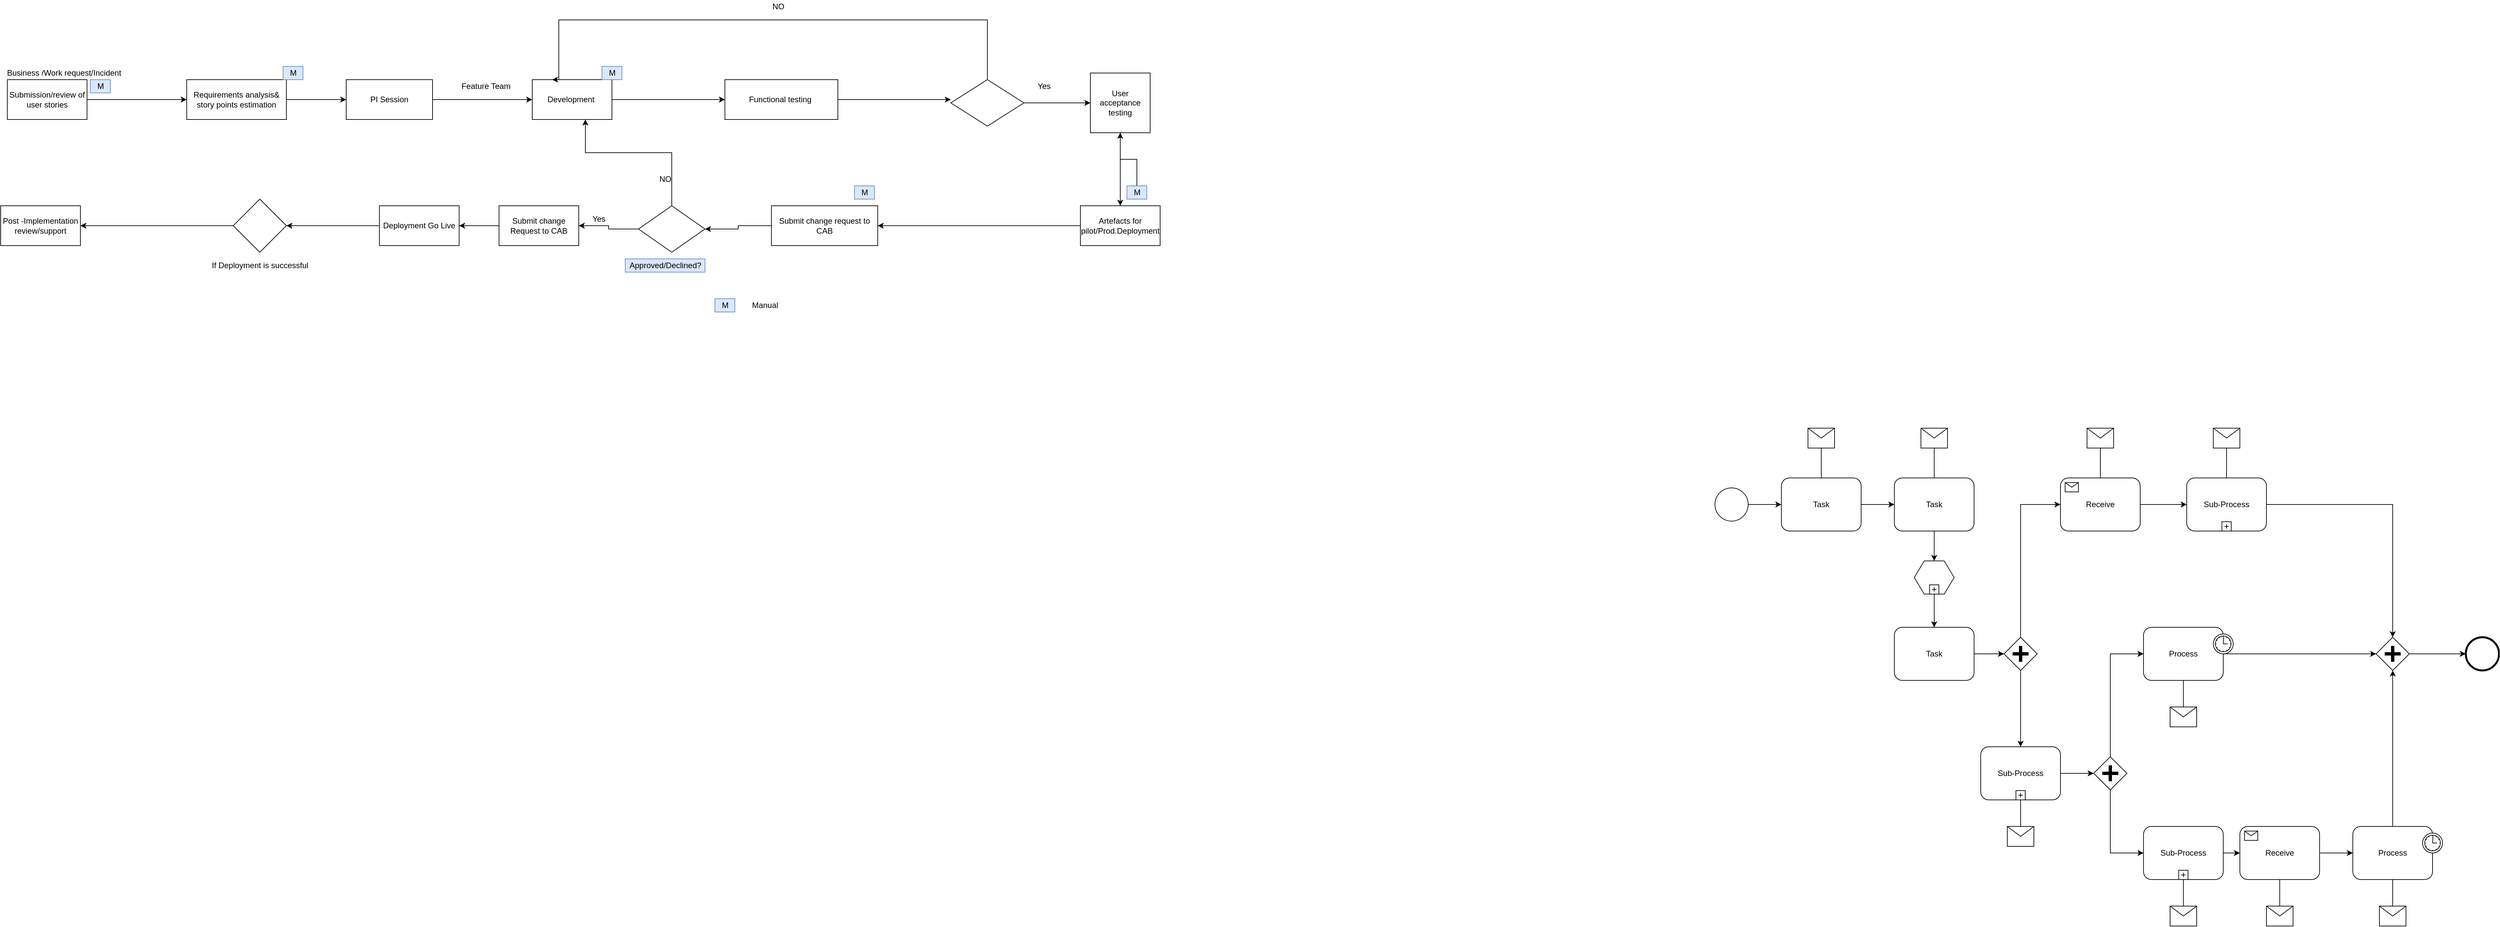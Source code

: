 <mxfile version="14.9.8" type="github">
  <diagram name="Page-1" id="2a216829-ef6e-dabb-86c1-c78162f3ba2b">
    <mxGraphModel dx="3332" dy="1536" grid="1" gridSize="10" guides="1" tooltips="1" connect="1" arrows="1" fold="1" page="1" pageScale="1" pageWidth="850" pageHeight="1100" background="none" math="0" shadow="0">
      <root>
        <mxCell id="0" />
        <mxCell id="1" parent="0" />
        <mxCell id="7a84cebc1def654-1" value="" style="shape=mxgraph.bpmn.shape;html=1;verticalLabelPosition=bottom;labelBackgroundColor=#ffffff;verticalAlign=top;perimeter=ellipsePerimeter;outline=standard;symbol=general;" parent="1" vertex="1">
          <mxGeometry x="260" y="265" width="50" height="50" as="geometry" />
        </mxCell>
        <mxCell id="7a84cebc1def654-2" value="Task" style="shape=ext;rounded=1;html=1;whiteSpace=wrap;" parent="1" vertex="1">
          <mxGeometry x="360" y="250" width="120" height="80" as="geometry" />
        </mxCell>
        <mxCell id="7a84cebc1def654-3" value="Task" style="shape=ext;rounded=1;html=1;whiteSpace=wrap;" parent="1" vertex="1">
          <mxGeometry x="530" y="250" width="120" height="80" as="geometry" />
        </mxCell>
        <mxCell id="7a84cebc1def654-4" value="" style="shape=message;whiteSpace=wrap;html=1;" parent="1" vertex="1">
          <mxGeometry x="400" y="175" width="40" height="30" as="geometry" />
        </mxCell>
        <mxCell id="7a84cebc1def654-5" value="" style="shape=message;whiteSpace=wrap;html=1;" parent="1" vertex="1">
          <mxGeometry x="570" y="175" width="40" height="30" as="geometry" />
        </mxCell>
        <mxCell id="7a84cebc1def654-6" value="" style="shape=hexagon;whiteSpace=wrap;html=1;perimeter=hexagonPerimeter;" parent="1" vertex="1">
          <mxGeometry x="560" y="375" width="60" height="50" as="geometry" />
        </mxCell>
        <mxCell id="7a84cebc1def654-7" value="" style="html=1;shape=plus;" parent="7a84cebc1def654-6" vertex="1">
          <mxGeometry x="0.5" y="1" width="14" height="14" relative="1" as="geometry">
            <mxPoint x="-7" y="-14" as="offset" />
          </mxGeometry>
        </mxCell>
        <mxCell id="7a84cebc1def654-8" value="Task" style="shape=ext;rounded=1;html=1;whiteSpace=wrap;" parent="1" vertex="1">
          <mxGeometry x="530" y="475" width="120" height="80" as="geometry" />
        </mxCell>
        <mxCell id="7a84cebc1def654-9" value="" style="shape=mxgraph.bpmn.shape;html=1;verticalLabelPosition=bottom;labelBackgroundColor=#ffffff;verticalAlign=top;perimeter=rhombusPerimeter;background=gateway;outline=none;symbol=parallelGw;" parent="1" vertex="1">
          <mxGeometry x="695" y="490" width="50" height="50" as="geometry" />
        </mxCell>
        <mxCell id="7a84cebc1def654-12" value="Sub-Process" style="html=1;whiteSpace=wrap;rounded=1;" parent="1" vertex="1">
          <mxGeometry x="970" y="250" width="120" height="80" as="geometry" />
        </mxCell>
        <mxCell id="7a84cebc1def654-13" value="" style="html=1;shape=plus;" parent="7a84cebc1def654-12" vertex="1">
          <mxGeometry x="0.5" y="1" width="14" height="14" relative="1" as="geometry">
            <mxPoint x="-7" y="-14" as="offset" />
          </mxGeometry>
        </mxCell>
        <mxCell id="7a84cebc1def654-14" value="Receive" style="html=1;whiteSpace=wrap;rounded=1;" parent="1" vertex="1">
          <mxGeometry x="780" y="250" width="120" height="80" as="geometry" />
        </mxCell>
        <mxCell id="7a84cebc1def654-15" value="" style="html=1;shape=message;" parent="7a84cebc1def654-14" vertex="1">
          <mxGeometry width="20" height="14" relative="1" as="geometry">
            <mxPoint x="7" y="7" as="offset" />
          </mxGeometry>
        </mxCell>
        <mxCell id="7a84cebc1def654-16" value="Process" style="html=1;whiteSpace=wrap;rounded=1;" parent="1" vertex="1">
          <mxGeometry x="905" y="475" width="120" height="80" as="geometry" />
        </mxCell>
        <mxCell id="7a84cebc1def654-17" value="" style="shape=mxgraph.bpmn.timer_start;perimeter=ellipsePerimeter;html=1;labelPosition=right;labelBackgroundColor=#ffffff;align=left;" parent="7a84cebc1def654-16" vertex="1">
          <mxGeometry x="1" width="30" height="30" relative="1" as="geometry">
            <mxPoint x="-15" y="10" as="offset" />
          </mxGeometry>
        </mxCell>
        <mxCell id="7a84cebc1def654-18" value="Process" style="html=1;whiteSpace=wrap;rounded=1;" parent="1" vertex="1">
          <mxGeometry x="1220" y="775" width="120" height="80" as="geometry" />
        </mxCell>
        <mxCell id="7a84cebc1def654-19" value="" style="shape=mxgraph.bpmn.timer_start;perimeter=ellipsePerimeter;html=1;labelPosition=right;labelBackgroundColor=#ffffff;align=left;" parent="7a84cebc1def654-18" vertex="1">
          <mxGeometry x="1" width="30" height="30" relative="1" as="geometry">
            <mxPoint x="-15" y="10" as="offset" />
          </mxGeometry>
        </mxCell>
        <mxCell id="7a84cebc1def654-20" value="Receive" style="html=1;whiteSpace=wrap;rounded=1;" parent="1" vertex="1">
          <mxGeometry x="1050" y="775" width="120" height="80" as="geometry" />
        </mxCell>
        <mxCell id="7a84cebc1def654-21" value="" style="html=1;shape=message;" parent="7a84cebc1def654-20" vertex="1">
          <mxGeometry width="20" height="14" relative="1" as="geometry">
            <mxPoint x="7" y="7" as="offset" />
          </mxGeometry>
        </mxCell>
        <mxCell id="7a84cebc1def654-22" value="Sub-Process" style="html=1;whiteSpace=wrap;rounded=1;" parent="1" vertex="1">
          <mxGeometry x="905" y="775" width="120" height="80" as="geometry" />
        </mxCell>
        <mxCell id="7a84cebc1def654-23" value="" style="html=1;shape=plus;" parent="7a84cebc1def654-22" vertex="1">
          <mxGeometry x="0.5" y="1" width="14" height="14" relative="1" as="geometry">
            <mxPoint x="-7" y="-14" as="offset" />
          </mxGeometry>
        </mxCell>
        <mxCell id="7a84cebc1def654-24" value="" style="shape=mxgraph.bpmn.shape;html=1;verticalLabelPosition=bottom;labelBackgroundColor=#ffffff;verticalAlign=top;perimeter=rhombusPerimeter;background=gateway;outline=none;symbol=parallelGw;" parent="1" vertex="1">
          <mxGeometry x="1255" y="490" width="50" height="50" as="geometry" />
        </mxCell>
        <mxCell id="7a84cebc1def654-26" value="" style="shape=mxgraph.bpmn.shape;html=1;verticalLabelPosition=bottom;labelBackgroundColor=#ffffff;verticalAlign=top;perimeter=ellipsePerimeter;outline=end;symbol=general;" parent="1" vertex="1">
          <mxGeometry x="1390" y="490.0" width="50" height="50" as="geometry" />
        </mxCell>
        <mxCell id="7a84cebc1def654-27" value="" style="shape=message;whiteSpace=wrap;html=1;" parent="1" vertex="1">
          <mxGeometry x="820" y="175" width="40" height="30" as="geometry" />
        </mxCell>
        <mxCell id="7a84cebc1def654-28" value="" style="shape=message;whiteSpace=wrap;html=1;" parent="1" vertex="1">
          <mxGeometry x="1010" y="175" width="40" height="30" as="geometry" />
        </mxCell>
        <mxCell id="7a84cebc1def654-29" value="Sub-Process" style="html=1;whiteSpace=wrap;rounded=1;" parent="1" vertex="1">
          <mxGeometry x="660" y="655" width="120" height="80" as="geometry" />
        </mxCell>
        <mxCell id="7a84cebc1def654-30" value="" style="html=1;shape=plus;" parent="7a84cebc1def654-29" vertex="1">
          <mxGeometry x="0.5" y="1" width="14" height="14" relative="1" as="geometry">
            <mxPoint x="-7" y="-14" as="offset" />
          </mxGeometry>
        </mxCell>
        <mxCell id="7a84cebc1def654-31" value="" style="shape=message;whiteSpace=wrap;html=1;" parent="1" vertex="1">
          <mxGeometry x="700" y="775" width="40" height="30" as="geometry" />
        </mxCell>
        <mxCell id="7a84cebc1def654-32" value="" style="shape=message;whiteSpace=wrap;html=1;" parent="1" vertex="1">
          <mxGeometry x="1090" y="895" width="40" height="30" as="geometry" />
        </mxCell>
        <mxCell id="7a84cebc1def654-33" value="" style="shape=message;whiteSpace=wrap;html=1;" parent="1" vertex="1">
          <mxGeometry x="1260" y="895" width="40" height="30" as="geometry" />
        </mxCell>
        <mxCell id="7a84cebc1def654-34" value="" style="shape=message;whiteSpace=wrap;html=1;" parent="1" vertex="1">
          <mxGeometry x="945" y="895" width="40" height="30" as="geometry" />
        </mxCell>
        <mxCell id="7a84cebc1def654-35" value="" style="shape=message;whiteSpace=wrap;html=1;" parent="1" vertex="1">
          <mxGeometry x="945" y="595" width="40" height="30" as="geometry" />
        </mxCell>
        <mxCell id="7a84cebc1def654-36" style="edgeStyle=orthogonalEdgeStyle;rounded=0;html=1;jettySize=auto;orthogonalLoop=1;" parent="1" source="7a84cebc1def654-1" target="7a84cebc1def654-2" edge="1">
          <mxGeometry relative="1" as="geometry" />
        </mxCell>
        <mxCell id="7a84cebc1def654-37" style="edgeStyle=orthogonalEdgeStyle;rounded=0;html=1;jettySize=auto;orthogonalLoop=1;endArrow=none;endFill=0;" parent="1" source="7a84cebc1def654-4" target="7a84cebc1def654-2" edge="1">
          <mxGeometry relative="1" as="geometry" />
        </mxCell>
        <mxCell id="7a84cebc1def654-38" style="edgeStyle=orthogonalEdgeStyle;rounded=0;html=1;jettySize=auto;orthogonalLoop=1;endArrow=none;endFill=0;" parent="1" source="7a84cebc1def654-5" target="7a84cebc1def654-3" edge="1">
          <mxGeometry relative="1" as="geometry" />
        </mxCell>
        <mxCell id="7a84cebc1def654-39" style="edgeStyle=orthogonalEdgeStyle;rounded=0;html=1;jettySize=auto;orthogonalLoop=1;" parent="1" source="7a84cebc1def654-2" target="7a84cebc1def654-3" edge="1">
          <mxGeometry relative="1" as="geometry" />
        </mxCell>
        <mxCell id="7a84cebc1def654-40" style="edgeStyle=orthogonalEdgeStyle;rounded=0;html=1;jettySize=auto;orthogonalLoop=1;" parent="1" source="7a84cebc1def654-14" target="7a84cebc1def654-12" edge="1">
          <mxGeometry relative="1" as="geometry" />
        </mxCell>
        <mxCell id="7a84cebc1def654-41" style="edgeStyle=orthogonalEdgeStyle;rounded=0;html=1;jettySize=auto;orthogonalLoop=1;endArrow=none;endFill=0;" parent="1" source="7a84cebc1def654-27" target="7a84cebc1def654-14" edge="1">
          <mxGeometry relative="1" as="geometry" />
        </mxCell>
        <mxCell id="7a84cebc1def654-42" style="edgeStyle=orthogonalEdgeStyle;rounded=0;html=1;jettySize=auto;orthogonalLoop=1;endArrow=none;endFill=0;" parent="1" source="7a84cebc1def654-28" target="7a84cebc1def654-12" edge="1">
          <mxGeometry relative="1" as="geometry" />
        </mxCell>
        <mxCell id="7a84cebc1def654-43" style="edgeStyle=orthogonalEdgeStyle;rounded=0;html=1;jettySize=auto;orthogonalLoop=1;" parent="1" source="7a84cebc1def654-12" target="7a84cebc1def654-24" edge="1">
          <mxGeometry relative="1" as="geometry">
            <mxPoint x="1290.0" y="475" as="targetPoint" />
            <Array as="points">
              <mxPoint x="1280" y="290" />
            </Array>
          </mxGeometry>
        </mxCell>
        <mxCell id="7a84cebc1def654-44" style="edgeStyle=orthogonalEdgeStyle;rounded=0;html=1;jettySize=auto;orthogonalLoop=1;" parent="1" source="7a84cebc1def654-16" target="7a84cebc1def654-24" edge="1">
          <mxGeometry relative="1" as="geometry" />
        </mxCell>
        <mxCell id="7a84cebc1def654-45" style="edgeStyle=orthogonalEdgeStyle;rounded=0;html=1;jettySize=auto;orthogonalLoop=1;" parent="1" source="7a84cebc1def654-18" target="7a84cebc1def654-24" edge="1">
          <mxGeometry relative="1" as="geometry" />
        </mxCell>
        <mxCell id="7a84cebc1def654-46" style="edgeStyle=orthogonalEdgeStyle;rounded=0;html=1;jettySize=auto;orthogonalLoop=1;" parent="1" source="7a84cebc1def654-24" target="7a84cebc1def654-26" edge="1">
          <mxGeometry relative="1" as="geometry" />
        </mxCell>
        <mxCell id="7a84cebc1def654-47" style="edgeStyle=orthogonalEdgeStyle;rounded=0;html=1;jettySize=auto;orthogonalLoop=1;" parent="1" source="7a84cebc1def654-3" target="7a84cebc1def654-6" edge="1">
          <mxGeometry relative="1" as="geometry" />
        </mxCell>
        <mxCell id="7a84cebc1def654-48" style="edgeStyle=orthogonalEdgeStyle;rounded=0;html=1;jettySize=auto;orthogonalLoop=1;" parent="1" source="7a84cebc1def654-6" target="7a84cebc1def654-8" edge="1">
          <mxGeometry relative="1" as="geometry" />
        </mxCell>
        <mxCell id="7a84cebc1def654-49" style="edgeStyle=orthogonalEdgeStyle;rounded=0;html=1;jettySize=auto;orthogonalLoop=1;" parent="1" source="7a84cebc1def654-8" target="7a84cebc1def654-9" edge="1">
          <mxGeometry relative="1" as="geometry" />
        </mxCell>
        <mxCell id="7a84cebc1def654-50" style="edgeStyle=orthogonalEdgeStyle;rounded=0;html=1;jettySize=auto;orthogonalLoop=1;" parent="1" source="7a84cebc1def654-9" target="7a84cebc1def654-14" edge="1">
          <mxGeometry relative="1" as="geometry">
            <Array as="points">
              <mxPoint x="720" y="290" />
            </Array>
          </mxGeometry>
        </mxCell>
        <mxCell id="7a84cebc1def654-51" style="edgeStyle=orthogonalEdgeStyle;rounded=0;html=1;jettySize=auto;orthogonalLoop=1;" parent="1" source="7a84cebc1def654-9" target="7a84cebc1def654-29" edge="1">
          <mxGeometry relative="1" as="geometry" />
        </mxCell>
        <mxCell id="7a84cebc1def654-52" style="edgeStyle=orthogonalEdgeStyle;rounded=0;html=1;jettySize=auto;orthogonalLoop=1;endArrow=none;endFill=0;" parent="1" source="7a84cebc1def654-31" target="7a84cebc1def654-29" edge="1">
          <mxGeometry relative="1" as="geometry" />
        </mxCell>
        <mxCell id="7a84cebc1def654-53" value="" style="shape=mxgraph.bpmn.shape;html=1;verticalLabelPosition=bottom;labelBackgroundColor=#ffffff;verticalAlign=top;perimeter=rhombusPerimeter;background=gateway;outline=none;symbol=parallelGw;" parent="1" vertex="1">
          <mxGeometry x="830" y="670" width="50" height="50" as="geometry" />
        </mxCell>
        <mxCell id="7a84cebc1def654-54" style="edgeStyle=orthogonalEdgeStyle;rounded=0;html=1;jettySize=auto;orthogonalLoop=1;" parent="1" source="7a84cebc1def654-53" target="7a84cebc1def654-22" edge="1">
          <mxGeometry relative="1" as="geometry">
            <Array as="points">
              <mxPoint x="855" y="815" />
            </Array>
          </mxGeometry>
        </mxCell>
        <mxCell id="7a84cebc1def654-55" style="edgeStyle=orthogonalEdgeStyle;rounded=0;html=1;jettySize=auto;orthogonalLoop=1;" parent="1" source="7a84cebc1def654-53" target="7a84cebc1def654-16" edge="1">
          <mxGeometry relative="1" as="geometry">
            <Array as="points">
              <mxPoint x="855" y="515" />
            </Array>
          </mxGeometry>
        </mxCell>
        <mxCell id="7a84cebc1def654-56" style="edgeStyle=orthogonalEdgeStyle;rounded=0;html=1;jettySize=auto;orthogonalLoop=1;endArrow=none;endFill=0;" parent="1" source="7a84cebc1def654-35" target="7a84cebc1def654-16" edge="1">
          <mxGeometry relative="1" as="geometry" />
        </mxCell>
        <mxCell id="7a84cebc1def654-58" style="edgeStyle=orthogonalEdgeStyle;rounded=0;html=1;jettySize=auto;orthogonalLoop=1;" parent="1" source="7a84cebc1def654-29" target="7a84cebc1def654-53" edge="1">
          <mxGeometry relative="1" as="geometry" />
        </mxCell>
        <mxCell id="7a84cebc1def654-59" style="edgeStyle=orthogonalEdgeStyle;rounded=0;html=1;jettySize=auto;orthogonalLoop=1;" parent="1" source="7a84cebc1def654-22" target="7a84cebc1def654-20" edge="1">
          <mxGeometry relative="1" as="geometry" />
        </mxCell>
        <mxCell id="7a84cebc1def654-60" style="edgeStyle=orthogonalEdgeStyle;rounded=0;html=1;jettySize=auto;orthogonalLoop=1;endArrow=none;endFill=0;" parent="1" source="7a84cebc1def654-34" target="7a84cebc1def654-22" edge="1">
          <mxGeometry relative="1" as="geometry" />
        </mxCell>
        <mxCell id="7a84cebc1def654-61" style="edgeStyle=orthogonalEdgeStyle;rounded=0;html=1;jettySize=auto;orthogonalLoop=1;endArrow=none;endFill=0;" parent="1" source="7a84cebc1def654-32" target="7a84cebc1def654-20" edge="1">
          <mxGeometry relative="1" as="geometry" />
        </mxCell>
        <mxCell id="7a84cebc1def654-63" style="edgeStyle=orthogonalEdgeStyle;rounded=0;html=1;jettySize=auto;orthogonalLoop=1;endArrow=none;endFill=0;" parent="1" source="7a84cebc1def654-33" target="7a84cebc1def654-18" edge="1">
          <mxGeometry relative="1" as="geometry" />
        </mxCell>
        <mxCell id="7a84cebc1def654-64" style="edgeStyle=orthogonalEdgeStyle;rounded=0;html=1;jettySize=auto;orthogonalLoop=1;" parent="1" source="7a84cebc1def654-20" target="7a84cebc1def654-18" edge="1">
          <mxGeometry relative="1" as="geometry" />
        </mxCell>
        <mxCell id="oiFCfT_EiLj16aLNlW2t-4" style="edgeStyle=orthogonalEdgeStyle;rounded=0;orthogonalLoop=1;jettySize=auto;html=1;" edge="1" parent="1" source="oiFCfT_EiLj16aLNlW2t-1">
          <mxGeometry relative="1" as="geometry">
            <mxPoint x="-2040" y="-320" as="targetPoint" />
            <Array as="points">
              <mxPoint x="-2050" y="-320" />
            </Array>
          </mxGeometry>
        </mxCell>
        <mxCell id="oiFCfT_EiLj16aLNlW2t-1" value="Submission/review of user stories" style="rounded=0;whiteSpace=wrap;html=1;" vertex="1" parent="1">
          <mxGeometry x="-2310" y="-350" width="120" height="60" as="geometry" />
        </mxCell>
        <mxCell id="oiFCfT_EiLj16aLNlW2t-2" value="Business /Work request/Incident" style="text;html=1;align=center;verticalAlign=middle;resizable=0;points=[];autosize=1;strokeColor=none;" vertex="1" parent="1">
          <mxGeometry x="-2320" y="-370" width="190" height="20" as="geometry" />
        </mxCell>
        <mxCell id="oiFCfT_EiLj16aLNlW2t-7" style="edgeStyle=orthogonalEdgeStyle;rounded=0;orthogonalLoop=1;jettySize=auto;html=1;" edge="1" parent="1" source="oiFCfT_EiLj16aLNlW2t-6">
          <mxGeometry relative="1" as="geometry">
            <mxPoint x="-1800" y="-320" as="targetPoint" />
          </mxGeometry>
        </mxCell>
        <mxCell id="oiFCfT_EiLj16aLNlW2t-6" value="Requirements analysis&amp;amp; story points estimation" style="rounded=0;whiteSpace=wrap;html=1;" vertex="1" parent="1">
          <mxGeometry x="-2040" y="-350" width="150" height="60" as="geometry" />
        </mxCell>
        <mxCell id="oiFCfT_EiLj16aLNlW2t-9" style="edgeStyle=orthogonalEdgeStyle;rounded=0;orthogonalLoop=1;jettySize=auto;html=1;" edge="1" parent="1" source="oiFCfT_EiLj16aLNlW2t-8">
          <mxGeometry relative="1" as="geometry">
            <mxPoint x="-1520" y="-320" as="targetPoint" />
          </mxGeometry>
        </mxCell>
        <mxCell id="oiFCfT_EiLj16aLNlW2t-8" value="PI Session" style="rounded=0;whiteSpace=wrap;html=1;" vertex="1" parent="1">
          <mxGeometry x="-1800" y="-350" width="130" height="60" as="geometry" />
        </mxCell>
        <mxCell id="oiFCfT_EiLj16aLNlW2t-10" value="Feature Team" style="text;html=1;align=center;verticalAlign=middle;resizable=0;points=[];autosize=1;strokeColor=none;" vertex="1" parent="1">
          <mxGeometry x="-1635" y="-350" width="90" height="20" as="geometry" />
        </mxCell>
        <mxCell id="oiFCfT_EiLj16aLNlW2t-12" style="edgeStyle=orthogonalEdgeStyle;rounded=0;orthogonalLoop=1;jettySize=auto;html=1;" edge="1" parent="1" source="oiFCfT_EiLj16aLNlW2t-11" target="oiFCfT_EiLj16aLNlW2t-13">
          <mxGeometry relative="1" as="geometry">
            <mxPoint x="-1280" y="-320" as="targetPoint" />
          </mxGeometry>
        </mxCell>
        <mxCell id="oiFCfT_EiLj16aLNlW2t-11" value="Development&amp;nbsp;" style="rounded=0;whiteSpace=wrap;html=1;" vertex="1" parent="1">
          <mxGeometry x="-1520" y="-350" width="120" height="60" as="geometry" />
        </mxCell>
        <mxCell id="oiFCfT_EiLj16aLNlW2t-14" style="edgeStyle=orthogonalEdgeStyle;rounded=0;orthogonalLoop=1;jettySize=auto;html=1;" edge="1" parent="1" source="oiFCfT_EiLj16aLNlW2t-13">
          <mxGeometry relative="1" as="geometry">
            <mxPoint x="-890" y="-320" as="targetPoint" />
          </mxGeometry>
        </mxCell>
        <mxCell id="oiFCfT_EiLj16aLNlW2t-13" value="Functional testing&amp;nbsp;" style="rounded=0;whiteSpace=wrap;html=1;" vertex="1" parent="1">
          <mxGeometry x="-1230" y="-350" width="170" height="60" as="geometry" />
        </mxCell>
        <mxCell id="oiFCfT_EiLj16aLNlW2t-16" style="edgeStyle=orthogonalEdgeStyle;rounded=0;orthogonalLoop=1;jettySize=auto;html=1;" edge="1" parent="1" source="oiFCfT_EiLj16aLNlW2t-15" target="oiFCfT_EiLj16aLNlW2t-17">
          <mxGeometry relative="1" as="geometry">
            <mxPoint x="-640" y="-320" as="targetPoint" />
          </mxGeometry>
        </mxCell>
        <mxCell id="oiFCfT_EiLj16aLNlW2t-46" style="edgeStyle=orthogonalEdgeStyle;rounded=0;orthogonalLoop=1;jettySize=auto;html=1;entryX=0.25;entryY=0;entryDx=0;entryDy=0;" edge="1" parent="1" source="oiFCfT_EiLj16aLNlW2t-15" target="oiFCfT_EiLj16aLNlW2t-11">
          <mxGeometry relative="1" as="geometry">
            <mxPoint x="-1480" y="-420" as="targetPoint" />
            <Array as="points">
              <mxPoint x="-835" y="-440" />
              <mxPoint x="-1480" y="-440" />
              <mxPoint x="-1480" y="-350" />
            </Array>
          </mxGeometry>
        </mxCell>
        <mxCell id="oiFCfT_EiLj16aLNlW2t-15" value="" style="rhombus;whiteSpace=wrap;html=1;" vertex="1" parent="1">
          <mxGeometry x="-890" y="-350" width="110" height="70" as="geometry" />
        </mxCell>
        <mxCell id="oiFCfT_EiLj16aLNlW2t-22" style="edgeStyle=orthogonalEdgeStyle;rounded=0;orthogonalLoop=1;jettySize=auto;html=1;" edge="1" parent="1" source="oiFCfT_EiLj16aLNlW2t-17" target="oiFCfT_EiLj16aLNlW2t-23">
          <mxGeometry relative="1" as="geometry">
            <mxPoint x="-635" y="-130" as="targetPoint" />
          </mxGeometry>
        </mxCell>
        <mxCell id="oiFCfT_EiLj16aLNlW2t-17" value="User acceptance testing" style="whiteSpace=wrap;html=1;aspect=fixed;" vertex="1" parent="1">
          <mxGeometry x="-680" y="-360" width="90" height="90" as="geometry" />
        </mxCell>
        <mxCell id="oiFCfT_EiLj16aLNlW2t-18" value="Yes" style="text;html=1;align=center;verticalAlign=middle;resizable=0;points=[];autosize=1;strokeColor=none;" vertex="1" parent="1">
          <mxGeometry x="-765" y="-350" width="30" height="20" as="geometry" />
        </mxCell>
        <mxCell id="oiFCfT_EiLj16aLNlW2t-25" style="edgeStyle=orthogonalEdgeStyle;rounded=0;orthogonalLoop=1;jettySize=auto;html=1;exitX=0;exitY=0.5;exitDx=0;exitDy=0;" edge="1" parent="1" source="oiFCfT_EiLj16aLNlW2t-23" target="oiFCfT_EiLj16aLNlW2t-26">
          <mxGeometry relative="1" as="geometry">
            <mxPoint x="-850" y="-130" as="targetPoint" />
          </mxGeometry>
        </mxCell>
        <mxCell id="oiFCfT_EiLj16aLNlW2t-23" value="Artefacts for pilot/Prod.Deployment" style="rounded=0;whiteSpace=wrap;html=1;" vertex="1" parent="1">
          <mxGeometry x="-695" y="-160" width="120" height="60" as="geometry" />
        </mxCell>
        <mxCell id="oiFCfT_EiLj16aLNlW2t-30" style="edgeStyle=orthogonalEdgeStyle;rounded=0;orthogonalLoop=1;jettySize=auto;html=1;" edge="1" parent="1" source="oiFCfT_EiLj16aLNlW2t-26" target="oiFCfT_EiLj16aLNlW2t-31">
          <mxGeometry relative="1" as="geometry">
            <mxPoint x="-1300" y="-130" as="targetPoint" />
          </mxGeometry>
        </mxCell>
        <mxCell id="oiFCfT_EiLj16aLNlW2t-26" value="Submit change request to CAB" style="rounded=0;whiteSpace=wrap;html=1;" vertex="1" parent="1">
          <mxGeometry x="-1160" y="-160" width="160" height="60" as="geometry" />
        </mxCell>
        <mxCell id="oiFCfT_EiLj16aLNlW2t-32" style="edgeStyle=orthogonalEdgeStyle;rounded=0;orthogonalLoop=1;jettySize=auto;html=1;" edge="1" parent="1" source="oiFCfT_EiLj16aLNlW2t-31" target="oiFCfT_EiLj16aLNlW2t-33">
          <mxGeometry relative="1" as="geometry">
            <mxPoint x="-1510" y="-130" as="targetPoint" />
          </mxGeometry>
        </mxCell>
        <mxCell id="oiFCfT_EiLj16aLNlW2t-42" style="edgeStyle=orthogonalEdgeStyle;rounded=0;orthogonalLoop=1;jettySize=auto;html=1;" edge="1" parent="1" source="oiFCfT_EiLj16aLNlW2t-31">
          <mxGeometry relative="1" as="geometry">
            <mxPoint x="-1440" y="-290" as="targetPoint" />
            <Array as="points">
              <mxPoint x="-1310" y="-240" />
            </Array>
          </mxGeometry>
        </mxCell>
        <mxCell id="oiFCfT_EiLj16aLNlW2t-31" value="" style="rhombus;whiteSpace=wrap;html=1;" vertex="1" parent="1">
          <mxGeometry x="-1360" y="-160" width="100" height="70" as="geometry" />
        </mxCell>
        <mxCell id="oiFCfT_EiLj16aLNlW2t-35" style="edgeStyle=orthogonalEdgeStyle;rounded=0;orthogonalLoop=1;jettySize=auto;html=1;" edge="1" parent="1" source="oiFCfT_EiLj16aLNlW2t-33" target="oiFCfT_EiLj16aLNlW2t-36">
          <mxGeometry relative="1" as="geometry">
            <mxPoint x="-1690" y="-130" as="targetPoint" />
          </mxGeometry>
        </mxCell>
        <mxCell id="oiFCfT_EiLj16aLNlW2t-33" value="Submit change Request to CAB" style="rounded=0;whiteSpace=wrap;html=1;" vertex="1" parent="1">
          <mxGeometry x="-1570" y="-160" width="120" height="60" as="geometry" />
        </mxCell>
        <mxCell id="oiFCfT_EiLj16aLNlW2t-34" value="Yes" style="text;html=1;align=center;verticalAlign=middle;resizable=0;points=[];autosize=1;strokeColor=none;" vertex="1" parent="1">
          <mxGeometry x="-1435" y="-150" width="30" height="20" as="geometry" />
        </mxCell>
        <mxCell id="oiFCfT_EiLj16aLNlW2t-37" style="edgeStyle=orthogonalEdgeStyle;rounded=0;orthogonalLoop=1;jettySize=auto;html=1;" edge="1" parent="1" source="oiFCfT_EiLj16aLNlW2t-36" target="oiFCfT_EiLj16aLNlW2t-38">
          <mxGeometry relative="1" as="geometry">
            <mxPoint x="-1930" y="-130" as="targetPoint" />
          </mxGeometry>
        </mxCell>
        <mxCell id="oiFCfT_EiLj16aLNlW2t-36" value="Deployment Go Live" style="rounded=0;whiteSpace=wrap;html=1;" vertex="1" parent="1">
          <mxGeometry x="-1750" y="-160" width="120" height="60" as="geometry" />
        </mxCell>
        <mxCell id="oiFCfT_EiLj16aLNlW2t-39" style="edgeStyle=orthogonalEdgeStyle;rounded=0;orthogonalLoop=1;jettySize=auto;html=1;" edge="1" parent="1" source="oiFCfT_EiLj16aLNlW2t-38" target="oiFCfT_EiLj16aLNlW2t-40">
          <mxGeometry relative="1" as="geometry">
            <mxPoint x="-2190" y="-130" as="targetPoint" />
          </mxGeometry>
        </mxCell>
        <mxCell id="oiFCfT_EiLj16aLNlW2t-38" value="" style="rhombus;whiteSpace=wrap;html=1;" vertex="1" parent="1">
          <mxGeometry x="-1970" y="-170" width="80" height="80" as="geometry" />
        </mxCell>
        <mxCell id="oiFCfT_EiLj16aLNlW2t-40" value="Post -Implementation review/support" style="rounded=0;whiteSpace=wrap;html=1;" vertex="1" parent="1">
          <mxGeometry x="-2320" y="-160" width="120" height="60" as="geometry" />
        </mxCell>
        <mxCell id="oiFCfT_EiLj16aLNlW2t-41" value="Approved/Declined?" style="text;html=1;align=center;verticalAlign=middle;resizable=0;points=[];autosize=1;strokeColor=#6c8ebf;fillColor=#dae8fc;" vertex="1" parent="1">
          <mxGeometry x="-1380" y="-80" width="120" height="20" as="geometry" />
        </mxCell>
        <mxCell id="oiFCfT_EiLj16aLNlW2t-44" value="NO" style="text;html=1;align=center;verticalAlign=middle;resizable=0;points=[];autosize=1;strokeColor=none;" vertex="1" parent="1">
          <mxGeometry x="-1335" y="-210" width="30" height="20" as="geometry" />
        </mxCell>
        <mxCell id="oiFCfT_EiLj16aLNlW2t-45" value="If Deployment is successful" style="text;html=1;align=center;verticalAlign=middle;resizable=0;points=[];autosize=1;strokeColor=none;" vertex="1" parent="1">
          <mxGeometry x="-2010" y="-80" width="160" height="20" as="geometry" />
        </mxCell>
        <mxCell id="oiFCfT_EiLj16aLNlW2t-47" value="NO" style="text;html=1;align=center;verticalAlign=middle;resizable=0;points=[];autosize=1;strokeColor=none;" vertex="1" parent="1">
          <mxGeometry x="-1165" y="-470" width="30" height="20" as="geometry" />
        </mxCell>
        <mxCell id="oiFCfT_EiLj16aLNlW2t-49" value="M" style="text;html=1;align=center;verticalAlign=middle;resizable=0;points=[];autosize=1;strokeColor=#6c8ebf;fillColor=#dae8fc;" vertex="1" parent="1">
          <mxGeometry x="-1895" y="-370" width="30" height="20" as="geometry" />
        </mxCell>
        <mxCell id="oiFCfT_EiLj16aLNlW2t-50" value="M" style="text;html=1;align=center;verticalAlign=middle;resizable=0;points=[];autosize=1;strokeColor=#6c8ebf;fillColor=#dae8fc;" vertex="1" parent="1">
          <mxGeometry x="-2185" y="-350" width="30" height="20" as="geometry" />
        </mxCell>
        <mxCell id="oiFCfT_EiLj16aLNlW2t-52" value="M" style="text;html=1;align=center;verticalAlign=middle;resizable=0;points=[];autosize=1;strokeColor=#6c8ebf;fillColor=#dae8fc;" vertex="1" parent="1">
          <mxGeometry x="-1415" y="-370" width="30" height="20" as="geometry" />
        </mxCell>
        <mxCell id="oiFCfT_EiLj16aLNlW2t-54" value="" style="edgeStyle=orthogonalEdgeStyle;rounded=0;orthogonalLoop=1;jettySize=auto;html=1;" edge="1" parent="1" source="oiFCfT_EiLj16aLNlW2t-53" target="oiFCfT_EiLj16aLNlW2t-17">
          <mxGeometry relative="1" as="geometry" />
        </mxCell>
        <mxCell id="oiFCfT_EiLj16aLNlW2t-53" value="M" style="text;html=1;align=center;verticalAlign=middle;resizable=0;points=[];autosize=1;strokeColor=#6c8ebf;fillColor=#dae8fc;" vertex="1" parent="1">
          <mxGeometry x="-625" y="-190" width="30" height="20" as="geometry" />
        </mxCell>
        <mxCell id="oiFCfT_EiLj16aLNlW2t-55" value="M" style="text;html=1;align=center;verticalAlign=middle;resizable=0;points=[];autosize=1;strokeColor=#6c8ebf;fillColor=#dae8fc;" vertex="1" parent="1">
          <mxGeometry x="-1035" y="-190" width="30" height="20" as="geometry" />
        </mxCell>
        <mxCell id="oiFCfT_EiLj16aLNlW2t-56" value="M" style="text;html=1;align=center;verticalAlign=middle;resizable=0;points=[];autosize=1;strokeColor=#6c8ebf;fillColor=#dae8fc;" vertex="1" parent="1">
          <mxGeometry x="-1245" y="-20" width="30" height="20" as="geometry" />
        </mxCell>
        <mxCell id="oiFCfT_EiLj16aLNlW2t-58" value="Manual" style="text;html=1;align=center;verticalAlign=middle;resizable=0;points=[];autosize=1;strokeColor=none;" vertex="1" parent="1">
          <mxGeometry x="-1195" y="-20" width="50" height="20" as="geometry" />
        </mxCell>
      </root>
    </mxGraphModel>
  </diagram>
</mxfile>
